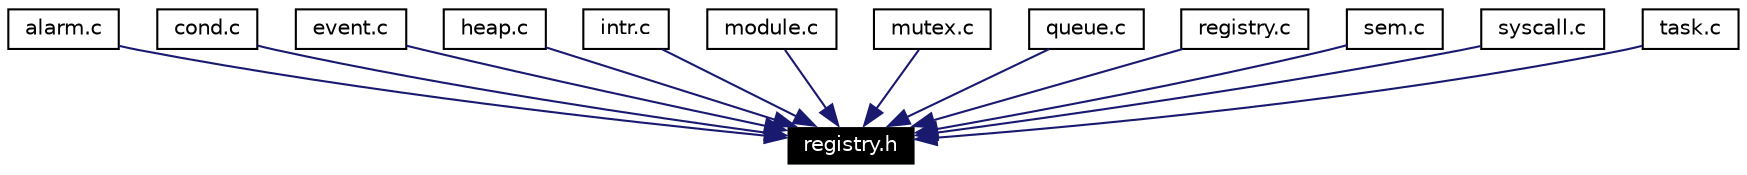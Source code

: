 digraph G
{
  edge [fontname="Helvetica",fontsize=10,labelfontname="Helvetica",labelfontsize=10];
  node [fontname="Helvetica",fontsize=10,shape=record];
  Node1 [label="registry.h",height=0.2,width=0.4,color="white", fillcolor="black", style="filled" fontcolor="white"];
  Node2 -> Node1 [color="midnightblue",fontsize=10,style="solid",fontname="Helvetica"];
  Node2 [label="alarm.c",height=0.2,width=0.4,color="black",URL="$alarm_8c.html"];
  Node3 -> Node1 [color="midnightblue",fontsize=10,style="solid",fontname="Helvetica"];
  Node3 [label="cond.c",height=0.2,width=0.4,color="black",URL="$cond_8c.html"];
  Node4 -> Node1 [color="midnightblue",fontsize=10,style="solid",fontname="Helvetica"];
  Node4 [label="event.c",height=0.2,width=0.4,color="black",URL="$event_8c.html"];
  Node5 -> Node1 [color="midnightblue",fontsize=10,style="solid",fontname="Helvetica"];
  Node5 [label="heap.c",height=0.2,width=0.4,color="black",URL="$skins_2rtai_2heap_8c.html"];
  Node6 -> Node1 [color="midnightblue",fontsize=10,style="solid",fontname="Helvetica"];
  Node6 [label="intr.c",height=0.2,width=0.4,color="black",URL="$skins_2rtai_2intr_8c.html"];
  Node7 -> Node1 [color="midnightblue",fontsize=10,style="solid",fontname="Helvetica"];
  Node7 [label="module.c",height=0.2,width=0.4,color="black",URL="$skins_2rtai_2module_8c.html"];
  Node8 -> Node1 [color="midnightblue",fontsize=10,style="solid",fontname="Helvetica"];
  Node8 [label="mutex.c",height=0.2,width=0.4,color="black",URL="$mutex_8c.html"];
  Node9 -> Node1 [color="midnightblue",fontsize=10,style="solid",fontname="Helvetica"];
  Node9 [label="queue.c",height=0.2,width=0.4,color="black",URL="$queue_8c.html"];
  Node10 -> Node1 [color="midnightblue",fontsize=10,style="solid",fontname="Helvetica"];
  Node10 [label="registry.c",height=0.2,width=0.4,color="black",URL="$registry_8c.html"];
  Node11 -> Node1 [color="midnightblue",fontsize=10,style="solid",fontname="Helvetica"];
  Node11 [label="sem.c",height=0.2,width=0.4,color="black",URL="$sem_8c.html"];
  Node12 -> Node1 [color="midnightblue",fontsize=10,style="solid",fontname="Helvetica"];
  Node12 [label="syscall.c",height=0.2,width=0.4,color="black",URL="$syscall_8c.html"];
  Node13 -> Node1 [color="midnightblue",fontsize=10,style="solid",fontname="Helvetica"];
  Node13 [label="task.c",height=0.2,width=0.4,color="black",URL="$task_8c.html"];
}
